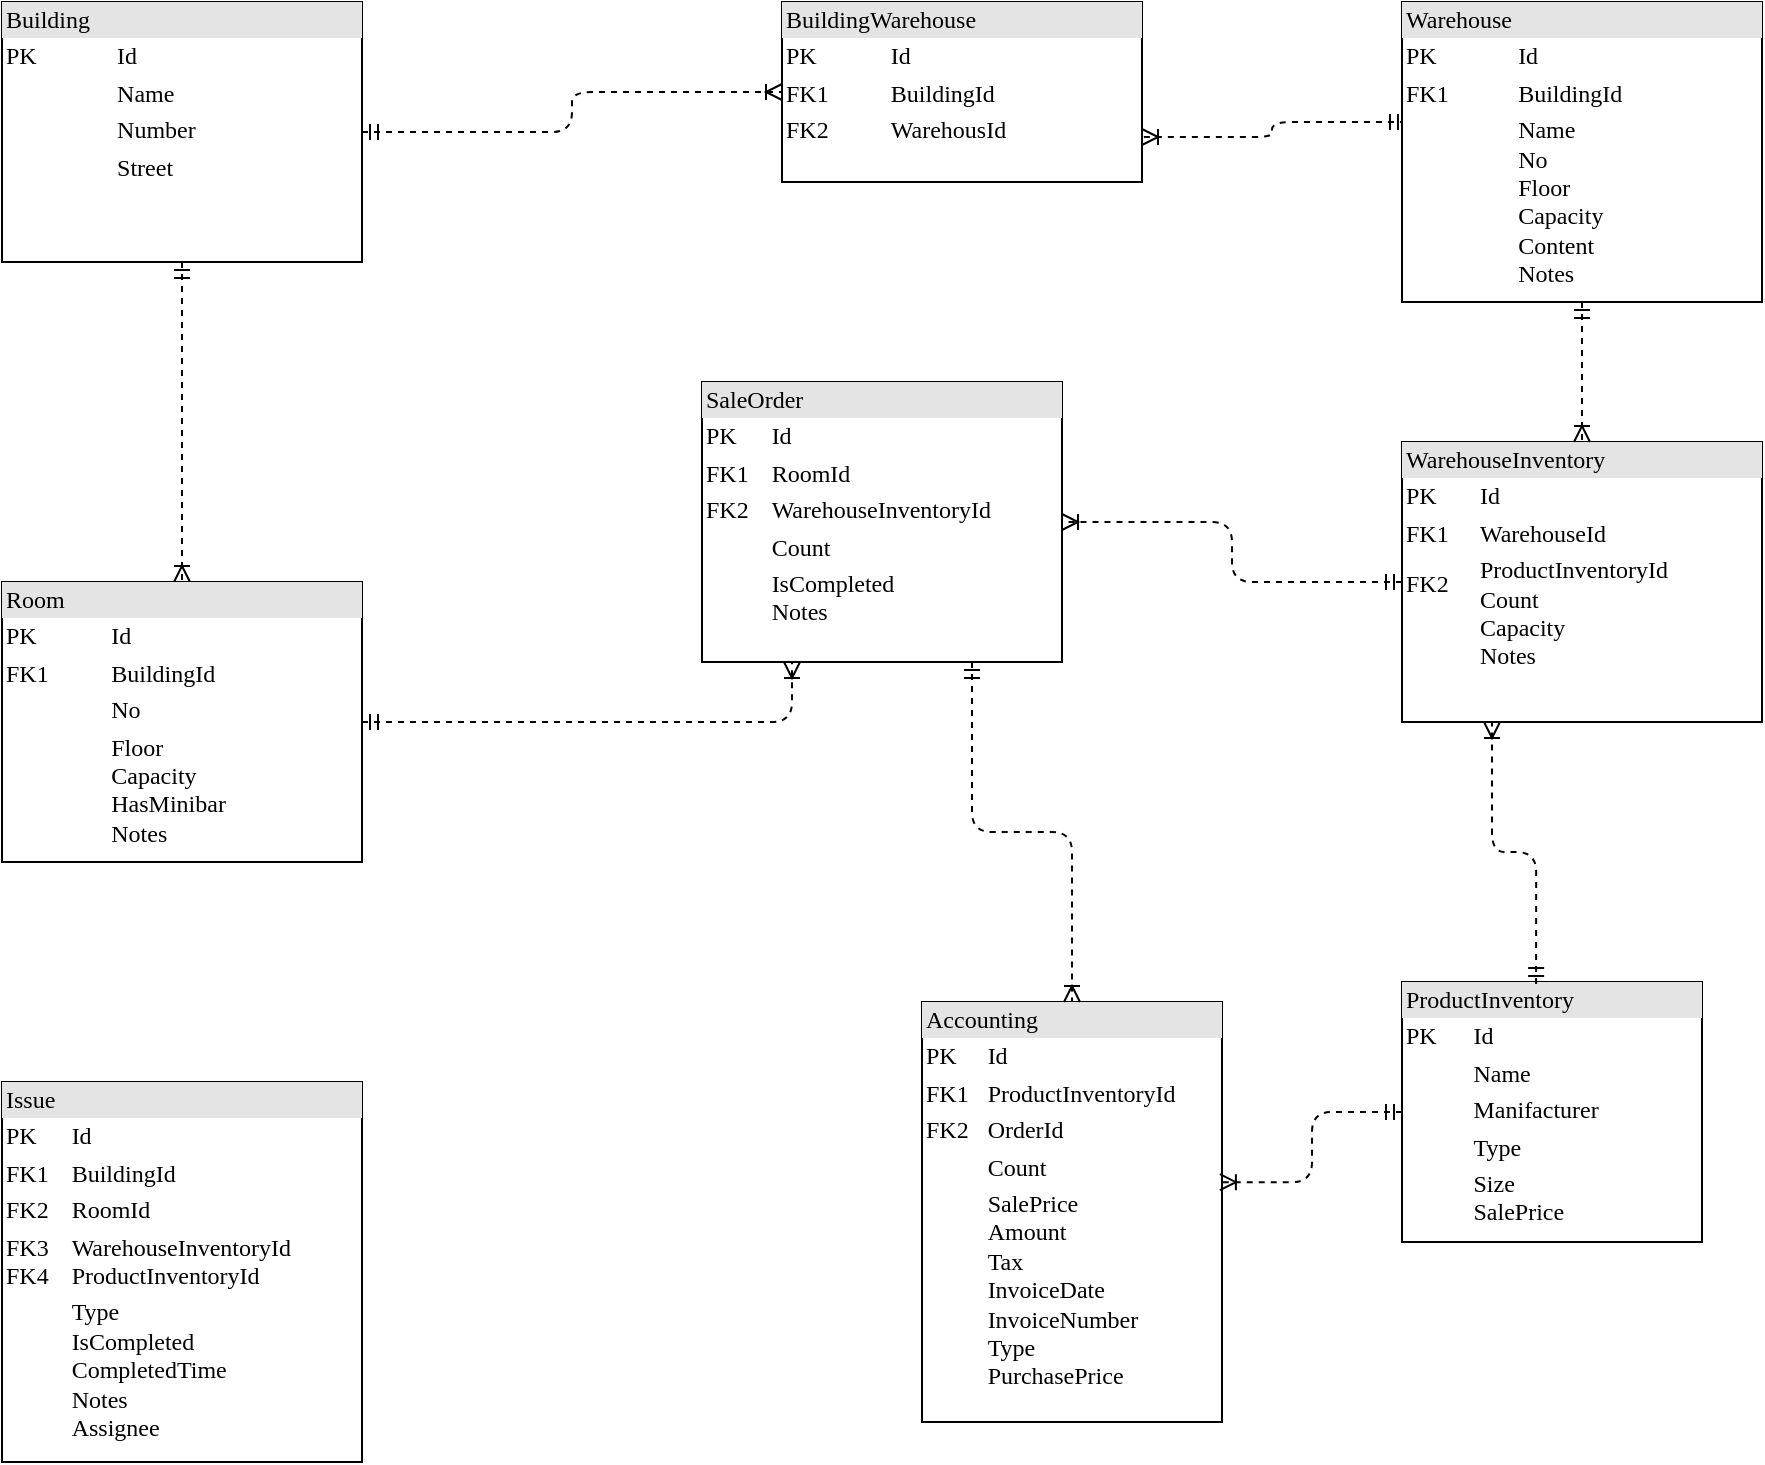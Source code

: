 <mxfile version="23.0.2" type="device">
  <diagram name="Page-1" id="2ca16b54-16f6-2749-3443-fa8db7711227">
    <mxGraphModel dx="1232" dy="1180" grid="1" gridSize="10" guides="1" tooltips="1" connect="1" arrows="1" fold="1" page="1" pageScale="1" pageWidth="1100" pageHeight="850" background="none" math="0" shadow="0">
      <root>
        <mxCell id="0" />
        <mxCell id="1" parent="0" />
        <mxCell id="2ed32ef02a7f4228-1" value="&lt;div style=&quot;box-sizing:border-box;width:100%;background:#e4e4e4;padding:2px;&quot;&gt;BuildingWarehouse&lt;/div&gt;&lt;table style=&quot;width:100%;font-size:1em;&quot; cellpadding=&quot;2&quot; cellspacing=&quot;0&quot;&gt;&lt;tbody&gt;&lt;tr&gt;&lt;td&gt;PK&lt;/td&gt;&lt;td&gt;Id&lt;/td&gt;&lt;/tr&gt;&lt;tr&gt;&lt;td&gt;FK1&lt;/td&gt;&lt;td&gt;BuildingId&lt;/td&gt;&lt;/tr&gt;&lt;tr&gt;&lt;td&gt;FK2&lt;/td&gt;&lt;td&gt;WarehousId&lt;/td&gt;&lt;/tr&gt;&lt;/tbody&gt;&lt;/table&gt;" style="verticalAlign=top;align=left;overflow=fill;html=1;rounded=0;shadow=0;comic=0;labelBackgroundColor=none;strokeWidth=1;fontFamily=Verdana;fontSize=12;" parent="1" vertex="1">
          <mxGeometry x="520" y="60" width="180" height="90" as="geometry" />
        </mxCell>
        <mxCell id="2ed32ef02a7f4228-19" style="html=1;dashed=1;labelBackgroundColor=none;startArrow=ERmandOne;endArrow=ERoneToMany;fontFamily=Verdana;fontSize=12;align=left;entryX=0.5;entryY=0;edgeStyle=orthogonalEdgeStyle;entryDx=0;entryDy=0;" parent="1" source="2ed32ef02a7f4228-2" target="2ed32ef02a7f4228-10" edge="1">
          <mxGeometry relative="1" as="geometry" />
        </mxCell>
        <mxCell id="2ed32ef02a7f4228-20" style="html=1;dashed=1;labelBackgroundColor=none;startArrow=ERmandOne;endArrow=ERoneToMany;fontFamily=Verdana;fontSize=12;align=left;exitX=0.011;exitY=0.4;exitDx=0;exitDy=0;edgeStyle=orthogonalEdgeStyle;entryX=1;entryY=0.75;entryDx=0;entryDy=0;exitPerimeter=0;" parent="1" source="2ed32ef02a7f4228-11" target="2ed32ef02a7f4228-1" edge="1">
          <mxGeometry relative="1" as="geometry">
            <mxPoint x="670" y="160" as="targetPoint" />
          </mxGeometry>
        </mxCell>
        <mxCell id="2ed32ef02a7f4228-2" value="&lt;div style=&quot;box-sizing: border-box ; width: 100% ; background: #e4e4e4 ; padding: 2px&quot;&gt;Building&lt;/div&gt;&lt;table style=&quot;width: 100% ; font-size: 1em&quot; cellpadding=&quot;2&quot; cellspacing=&quot;0&quot;&gt;&lt;tbody&gt;&lt;tr&gt;&lt;td&gt;PK&lt;/td&gt;&lt;td&gt;Id&lt;/td&gt;&lt;/tr&gt;&lt;tr&gt;&lt;td&gt;&lt;br&gt;&lt;/td&gt;&lt;td&gt;Name&lt;/td&gt;&lt;/tr&gt;&lt;tr&gt;&lt;td&gt;&lt;/td&gt;&lt;td&gt;Number&lt;/td&gt;&lt;/tr&gt;&lt;tr&gt;&lt;td&gt;&lt;br&gt;&lt;/td&gt;&lt;td&gt;Street&lt;br&gt;&lt;/td&gt;&lt;/tr&gt;&lt;tr&gt;&lt;td&gt;&lt;br&gt;&lt;/td&gt;&lt;td&gt;&lt;br&gt;&lt;/td&gt;&lt;/tr&gt;&lt;tr&gt;&lt;td&gt;&lt;br&gt;&lt;/td&gt;&lt;td&gt;&lt;br&gt;&lt;/td&gt;&lt;/tr&gt;&lt;/tbody&gt;&lt;/table&gt;" style="verticalAlign=top;align=left;overflow=fill;html=1;rounded=0;shadow=0;comic=0;labelBackgroundColor=none;strokeWidth=1;fontFamily=Verdana;fontSize=12;" parent="1" vertex="1">
          <mxGeometry x="130" y="60" width="180" height="130" as="geometry" />
        </mxCell>
        <mxCell id="2ed32ef02a7f4228-6" value="&lt;div style=&quot;box-sizing: border-box ; width: 100% ; background: #e4e4e4 ; padding: 2px&quot;&gt;ProductInventory&lt;/div&gt;&lt;table style=&quot;width: 100% ; font-size: 1em&quot; cellpadding=&quot;2&quot; cellspacing=&quot;0&quot;&gt;&lt;tbody&gt;&lt;tr&gt;&lt;td&gt;PK&lt;/td&gt;&lt;td&gt;Id&lt;/td&gt;&lt;/tr&gt;&lt;tr&gt;&lt;td&gt;&lt;br&gt;&lt;/td&gt;&lt;td&gt;Name&lt;/td&gt;&lt;/tr&gt;&lt;tr&gt;&lt;td&gt;&lt;/td&gt;&lt;td&gt;Manifacturer&lt;/td&gt;&lt;/tr&gt;&lt;tr&gt;&lt;td&gt;&lt;br&gt;&lt;/td&gt;&lt;td&gt;Type&lt;/td&gt;&lt;/tr&gt;&lt;tr&gt;&lt;td&gt;&lt;br&gt;&lt;/td&gt;&lt;td&gt;Size&lt;br&gt;SalePrice&lt;/td&gt;&lt;/tr&gt;&lt;/tbody&gt;&lt;/table&gt;" style="verticalAlign=top;align=left;overflow=fill;html=1;rounded=0;shadow=0;comic=0;labelBackgroundColor=none;strokeWidth=1;fontFamily=Verdana;fontSize=12;" parent="1" vertex="1">
          <mxGeometry x="830" y="550" width="150" height="130" as="geometry" />
        </mxCell>
        <mxCell id="2ed32ef02a7f4228-9" value="&lt;div style=&quot;box-sizing:border-box;width:100%;background:#e4e4e4;padding:2px;&quot;&gt;WarehouseInventory&lt;/div&gt;&lt;table style=&quot;width:100%;font-size:1em;&quot; cellpadding=&quot;2&quot; cellspacing=&quot;0&quot;&gt;&lt;tbody&gt;&lt;tr&gt;&lt;td&gt;PK&lt;/td&gt;&lt;td&gt;Id&lt;/td&gt;&lt;/tr&gt;&lt;tr&gt;&lt;td&gt;FK1&lt;/td&gt;&lt;td&gt;WarehouseId&lt;/td&gt;&lt;/tr&gt;&lt;tr&gt;&lt;td&gt;FK2&lt;br&gt;&lt;br&gt;&lt;br&gt;&lt;/td&gt;&lt;td&gt;ProductInventoryId&lt;br&gt;Count&lt;br&gt;Capacity&lt;br&gt;Notes&lt;/td&gt;&lt;/tr&gt;&lt;/tbody&gt;&lt;/table&gt;" style="verticalAlign=top;align=left;overflow=fill;html=1;rounded=0;shadow=0;comic=0;labelBackgroundColor=none;strokeWidth=1;fontFamily=Verdana;fontSize=12;" parent="1" vertex="1">
          <mxGeometry x="830" y="280" width="180" height="140" as="geometry" />
        </mxCell>
        <mxCell id="2ed32ef02a7f4228-21" style="edgeStyle=orthogonalEdgeStyle;html=1;entryX=0.5;entryY=0;dashed=1;labelBackgroundColor=none;startArrow=ERmandOne;endArrow=ERoneToMany;fontFamily=Verdana;fontSize=12;align=left;" parent="1" source="2ed32ef02a7f4228-11" target="2ed32ef02a7f4228-9" edge="1">
          <mxGeometry relative="1" as="geometry" />
        </mxCell>
        <mxCell id="2ed32ef02a7f4228-10" value="&lt;div style=&quot;box-sizing: border-box ; width: 100% ; background: #e4e4e4 ; padding: 2px&quot;&gt;Room&lt;/div&gt;&lt;table style=&quot;width: 100% ; font-size: 1em&quot; cellpadding=&quot;2&quot; cellspacing=&quot;0&quot;&gt;&lt;tbody&gt;&lt;tr&gt;&lt;td&gt;PK&lt;/td&gt;&lt;td&gt;Id&lt;/td&gt;&lt;/tr&gt;&lt;tr&gt;&lt;td&gt;FK1&lt;/td&gt;&lt;td&gt;BuildingId&lt;/td&gt;&lt;/tr&gt;&lt;tr&gt;&lt;td&gt;&lt;/td&gt;&lt;td&gt;No&lt;/td&gt;&lt;/tr&gt;&lt;tr&gt;&lt;td&gt;&lt;br&gt;&lt;/td&gt;&lt;td&gt;Floor&lt;br&gt;Capacity&lt;br&gt;HasMinibar&lt;br&gt;Notes&lt;/td&gt;&lt;/tr&gt;&lt;tr&gt;&lt;td&gt;&lt;br&gt;&lt;/td&gt;&lt;td&gt;&lt;/td&gt;&lt;/tr&gt;&lt;/tbody&gt;&lt;/table&gt;" style="verticalAlign=top;align=left;overflow=fill;html=1;rounded=0;shadow=0;comic=0;labelBackgroundColor=none;strokeWidth=1;fontFamily=Verdana;fontSize=12;" parent="1" vertex="1">
          <mxGeometry x="130" y="350" width="180" height="140" as="geometry" />
        </mxCell>
        <mxCell id="2ed32ef02a7f4228-11" value="&lt;div style=&quot;box-sizing:border-box;width:100%;background:#e4e4e4;padding:2px;&quot;&gt;Warehouse&lt;/div&gt;&lt;table style=&quot;width:100%;font-size:1em;&quot; cellpadding=&quot;2&quot; cellspacing=&quot;0&quot;&gt;&lt;tbody&gt;&lt;tr&gt;&lt;td&gt;PK&lt;/td&gt;&lt;td&gt;Id&lt;/td&gt;&lt;/tr&gt;&lt;tr&gt;&lt;td&gt;FK1&lt;/td&gt;&lt;td&gt;BuildingId&lt;/td&gt;&lt;/tr&gt;&lt;tr&gt;&lt;td&gt;&lt;/td&gt;&lt;td&gt;Name&lt;br&gt;No&lt;br&gt;Floor&lt;br&gt;Capacity&lt;br&gt;Content&lt;br&gt;Notes&lt;/td&gt;&lt;/tr&gt;&lt;/tbody&gt;&lt;/table&gt;" style="verticalAlign=top;align=left;overflow=fill;html=1;rounded=0;shadow=0;comic=0;labelBackgroundColor=none;strokeWidth=1;fontFamily=Verdana;fontSize=12;" parent="1" vertex="1">
          <mxGeometry x="830" y="60" width="180" height="150" as="geometry" />
        </mxCell>
        <mxCell id="mTXAe7J57VP8RMJUM_ci-1" style="html=1;dashed=1;labelBackgroundColor=none;startArrow=ERmandOne;endArrow=ERoneToMany;fontFamily=Verdana;fontSize=12;align=left;edgeStyle=orthogonalEdgeStyle;entryX=0;entryY=0.5;entryDx=0;entryDy=0;exitX=1;exitY=0.5;exitDx=0;exitDy=0;" parent="1" source="2ed32ef02a7f4228-2" target="2ed32ef02a7f4228-1" edge="1">
          <mxGeometry relative="1" as="geometry">
            <mxPoint x="320" y="90" as="sourcePoint" />
            <mxPoint x="783" y="128" as="targetPoint" />
          </mxGeometry>
        </mxCell>
        <mxCell id="mTXAe7J57VP8RMJUM_ci-2" style="edgeStyle=orthogonalEdgeStyle;html=1;entryX=0.25;entryY=1;dashed=1;labelBackgroundColor=none;startArrow=ERmandOne;endArrow=ERoneToMany;fontFamily=Verdana;fontSize=12;align=left;entryDx=0;entryDy=0;exitX=0.447;exitY=0.008;exitDx=0;exitDy=0;exitPerimeter=0;" parent="1" source="2ed32ef02a7f4228-6" target="2ed32ef02a7f4228-9" edge="1">
          <mxGeometry relative="1" as="geometry">
            <mxPoint x="950" y="180" as="sourcePoint" />
            <mxPoint x="940" y="290" as="targetPoint" />
          </mxGeometry>
        </mxCell>
        <mxCell id="mTXAe7J57VP8RMJUM_ci-4" value="&lt;div style=&quot;box-sizing: border-box ; width: 100% ; background: #e4e4e4 ; padding: 2px&quot;&gt;SaleOrder&lt;/div&gt;&lt;table style=&quot;width: 100% ; font-size: 1em&quot; cellpadding=&quot;2&quot; cellspacing=&quot;0&quot;&gt;&lt;tbody&gt;&lt;tr&gt;&lt;td&gt;PK&lt;/td&gt;&lt;td&gt;Id&lt;/td&gt;&lt;/tr&gt;&lt;tr&gt;&lt;td&gt;FK1&lt;/td&gt;&lt;td&gt;RoomId&lt;/td&gt;&lt;/tr&gt;&lt;tr&gt;&lt;td&gt;FK2&lt;/td&gt;&lt;td&gt;WarehouseInventoryId&lt;/td&gt;&lt;/tr&gt;&lt;tr&gt;&lt;td&gt;&lt;br&gt;&lt;/td&gt;&lt;td&gt;Count&lt;/td&gt;&lt;/tr&gt;&lt;tr&gt;&lt;td&gt;&lt;br&gt;&lt;/td&gt;&lt;td&gt;IsCompleted&lt;br&gt;Notes&lt;/td&gt;&lt;/tr&gt;&lt;/tbody&gt;&lt;/table&gt;" style="verticalAlign=top;align=left;overflow=fill;html=1;rounded=0;shadow=0;comic=0;labelBackgroundColor=none;strokeWidth=1;fontFamily=Verdana;fontSize=12;" parent="1" vertex="1">
          <mxGeometry x="480" y="250" width="180" height="140" as="geometry" />
        </mxCell>
        <mxCell id="mTXAe7J57VP8RMJUM_ci-5" value="&lt;div style=&quot;box-sizing: border-box ; width: 100% ; background: #e4e4e4 ; padding: 2px&quot;&gt;Issue&lt;/div&gt;&lt;table style=&quot;width: 100% ; font-size: 1em&quot; cellpadding=&quot;2&quot; cellspacing=&quot;0&quot;&gt;&lt;tbody&gt;&lt;tr&gt;&lt;td&gt;PK&lt;/td&gt;&lt;td&gt;Id&lt;/td&gt;&lt;/tr&gt;&lt;tr&gt;&lt;td&gt;FK1&lt;/td&gt;&lt;td&gt;BuildingId&lt;/td&gt;&lt;/tr&gt;&lt;tr&gt;&lt;td&gt;FK2&lt;/td&gt;&lt;td&gt;RoomId&lt;br&gt;&lt;/td&gt;&lt;/tr&gt;&lt;tr&gt;&lt;td&gt;FK3&lt;br&gt;FK4&lt;/td&gt;&lt;td&gt;WarehouseInventoryId&lt;br&gt;ProductInventoryId&lt;/td&gt;&lt;/tr&gt;&lt;tr&gt;&lt;td&gt;&lt;br&gt;&lt;br&gt;&lt;/td&gt;&lt;td&gt;Type&lt;br&gt;IsCompleted&lt;br&gt;CompletedTime&lt;br&gt;Notes&lt;br&gt;Assignee&lt;/td&gt;&lt;/tr&gt;&lt;/tbody&gt;&lt;/table&gt;" style="verticalAlign=top;align=left;overflow=fill;html=1;rounded=0;shadow=0;comic=0;labelBackgroundColor=none;strokeWidth=1;fontFamily=Verdana;fontSize=12;" parent="1" vertex="1">
          <mxGeometry x="130" y="600" width="180" height="190" as="geometry" />
        </mxCell>
        <mxCell id="mTXAe7J57VP8RMJUM_ci-6" style="edgeStyle=orthogonalEdgeStyle;html=1;entryX=1;entryY=0.5;dashed=1;labelBackgroundColor=none;startArrow=ERmandOne;endArrow=ERoneToMany;fontFamily=Verdana;fontSize=12;align=left;entryDx=0;entryDy=0;exitX=0;exitY=0.5;exitDx=0;exitDy=0;" parent="1" source="2ed32ef02a7f4228-9" target="mTXAe7J57VP8RMJUM_ci-4" edge="1">
          <mxGeometry relative="1" as="geometry">
            <mxPoint x="907" y="521" as="sourcePoint" />
            <mxPoint x="885" y="400" as="targetPoint" />
          </mxGeometry>
        </mxCell>
        <mxCell id="mTXAe7J57VP8RMJUM_ci-7" style="edgeStyle=orthogonalEdgeStyle;html=1;entryX=0.25;entryY=1;dashed=1;labelBackgroundColor=none;startArrow=ERmandOne;endArrow=ERoneToMany;fontFamily=Verdana;fontSize=12;align=left;entryDx=0;entryDy=0;exitX=1;exitY=0.5;exitDx=0;exitDy=0;" parent="1" source="2ed32ef02a7f4228-10" target="mTXAe7J57VP8RMJUM_ci-4" edge="1">
          <mxGeometry relative="1" as="geometry">
            <mxPoint x="500" y="437" as="sourcePoint" />
            <mxPoint x="330" y="412" as="targetPoint" />
          </mxGeometry>
        </mxCell>
        <mxCell id="mTXAe7J57VP8RMJUM_ci-8" value="&lt;div style=&quot;box-sizing: border-box ; width: 100% ; background: #e4e4e4 ; padding: 2px&quot;&gt;Accounting&lt;/div&gt;&lt;table style=&quot;width: 100% ; font-size: 1em&quot; cellpadding=&quot;2&quot; cellspacing=&quot;0&quot;&gt;&lt;tbody&gt;&lt;tr&gt;&lt;td&gt;PK&lt;/td&gt;&lt;td&gt;Id&lt;/td&gt;&lt;/tr&gt;&lt;tr&gt;&lt;td&gt;FK1&lt;/td&gt;&lt;td&gt;ProductInventoryId&lt;/td&gt;&lt;/tr&gt;&lt;tr&gt;&lt;td&gt;FK2&lt;/td&gt;&lt;td&gt;OrderId&lt;/td&gt;&lt;/tr&gt;&lt;tr&gt;&lt;td&gt;&lt;br&gt;&lt;/td&gt;&lt;td&gt;Count&lt;/td&gt;&lt;/tr&gt;&lt;tr&gt;&lt;td&gt;&lt;br&gt;&lt;/td&gt;&lt;td&gt;SalePrice&lt;br&gt;Amount&lt;br&gt;Tax&lt;br&gt;InvoiceDate&lt;br&gt;InvoiceNumber&lt;br&gt;Type&lt;br&gt;PurchasePrice&lt;br&gt;&lt;/td&gt;&lt;/tr&gt;&lt;/tbody&gt;&lt;/table&gt;" style="verticalAlign=top;align=left;overflow=fill;html=1;rounded=0;shadow=0;comic=0;labelBackgroundColor=none;strokeWidth=1;fontFamily=Verdana;fontSize=12;" parent="1" vertex="1">
          <mxGeometry x="590" y="560" width="150" height="210" as="geometry" />
        </mxCell>
        <mxCell id="QDCcApREQVBpUAHBd17L-1" style="edgeStyle=orthogonalEdgeStyle;html=1;dashed=1;labelBackgroundColor=none;startArrow=ERmandOne;endArrow=ERoneToMany;fontFamily=Verdana;fontSize=12;align=left;exitX=0;exitY=0.5;exitDx=0;exitDy=0;entryX=0.993;entryY=0.429;entryDx=0;entryDy=0;entryPerimeter=0;" parent="1" source="2ed32ef02a7f4228-6" target="mTXAe7J57VP8RMJUM_ci-8" edge="1">
          <mxGeometry relative="1" as="geometry">
            <mxPoint x="907" y="561" as="sourcePoint" />
            <mxPoint x="720" y="470" as="targetPoint" />
          </mxGeometry>
        </mxCell>
        <mxCell id="QDCcApREQVBpUAHBd17L-2" style="edgeStyle=orthogonalEdgeStyle;html=1;dashed=1;labelBackgroundColor=none;startArrow=ERmandOne;endArrow=ERoneToMany;fontFamily=Verdana;fontSize=12;align=left;exitX=0.75;exitY=1;exitDx=0;exitDy=0;" parent="1" source="mTXAe7J57VP8RMJUM_ci-4" target="mTXAe7J57VP8RMJUM_ci-8" edge="1">
          <mxGeometry relative="1" as="geometry">
            <mxPoint x="681" y="425" as="sourcePoint" />
            <mxPoint x="590" y="460" as="targetPoint" />
          </mxGeometry>
        </mxCell>
      </root>
    </mxGraphModel>
  </diagram>
</mxfile>
